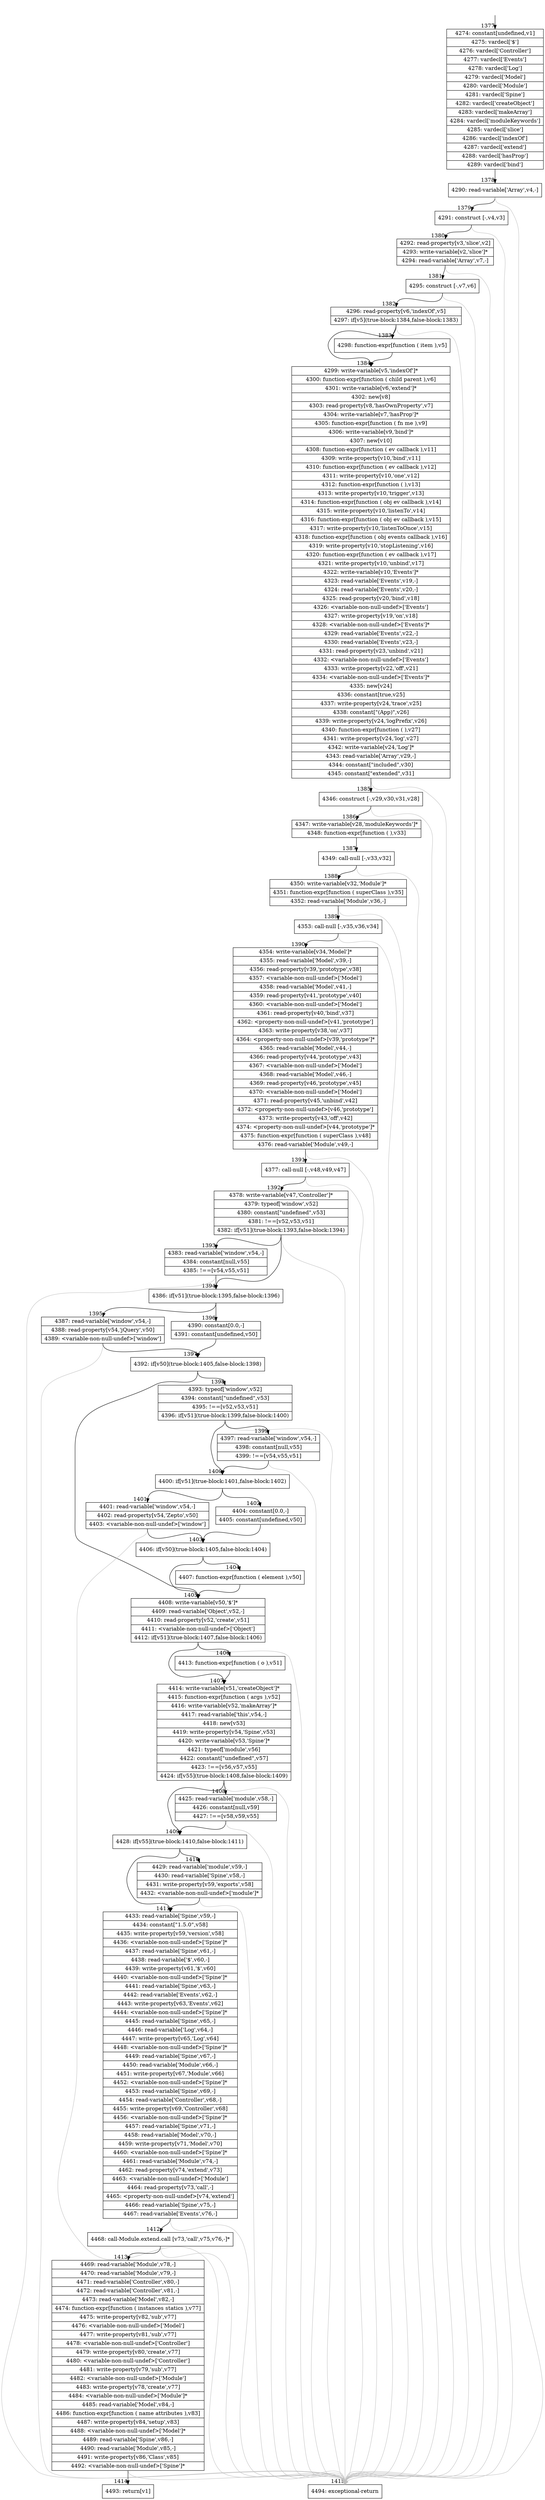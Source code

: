 digraph {
rankdir="TD"
BB_entry1[shape=none,label=""];
BB_entry1 -> BB1377 [tailport=s, headport=n, headlabel="    1377"]
BB1377 [shape=record label="{4274: constant[undefined,v1]|4275: vardecl['$']|4276: vardecl['Controller']|4277: vardecl['Events']|4278: vardecl['Log']|4279: vardecl['Model']|4280: vardecl['Module']|4281: vardecl['Spine']|4282: vardecl['createObject']|4283: vardecl['makeArray']|4284: vardecl['moduleKeywords']|4285: vardecl['slice']|4286: vardecl['indexOf']|4287: vardecl['extend']|4288: vardecl['hasProp']|4289: vardecl['bind']}" ] 
BB1377 -> BB1378 [tailport=s, headport=n, headlabel="      1378"]
BB1378 [shape=record label="{4290: read-variable['Array',v4,-]}" ] 
BB1378 -> BB1379 [tailport=s, headport=n, headlabel="      1379"]
BB1378 -> BB1415 [tailport=s, headport=n, color=gray, headlabel="      1415"]
BB1379 [shape=record label="{4291: construct [-,v4,v3]}" ] 
BB1379 -> BB1380 [tailport=s, headport=n, headlabel="      1380"]
BB1379 -> BB1415 [tailport=s, headport=n, color=gray]
BB1380 [shape=record label="{4292: read-property[v3,'slice',v2]|4293: write-variable[v2,'slice']*|4294: read-variable['Array',v7,-]}" ] 
BB1380 -> BB1381 [tailport=s, headport=n, headlabel="      1381"]
BB1380 -> BB1415 [tailport=s, headport=n, color=gray]
BB1381 [shape=record label="{4295: construct [-,v7,v6]}" ] 
BB1381 -> BB1382 [tailport=s, headport=n, headlabel="      1382"]
BB1381 -> BB1415 [tailport=s, headport=n, color=gray]
BB1382 [shape=record label="{4296: read-property[v6,'indexOf',v5]|4297: if[v5](true-block:1384,false-block:1383)}" ] 
BB1382 -> BB1384 [tailport=s, headport=n, headlabel="      1384"]
BB1382 -> BB1383 [tailport=s, headport=n, headlabel="      1383"]
BB1382 -> BB1415 [tailport=s, headport=n, color=gray]
BB1383 [shape=record label="{4298: function-expr[function ( item ),v5]}" ] 
BB1383 -> BB1384 [tailport=s, headport=n]
BB1384 [shape=record label="{4299: write-variable[v5,'indexOf']*|4300: function-expr[function ( child parent ),v6]|4301: write-variable[v6,'extend']*|4302: new[v8]|4303: read-property[v8,'hasOwnProperty',v7]|4304: write-variable[v7,'hasProp']*|4305: function-expr[function ( fn me ),v9]|4306: write-variable[v9,'bind']*|4307: new[v10]|4308: function-expr[function ( ev callback ),v11]|4309: write-property[v10,'bind',v11]|4310: function-expr[function ( ev callback ),v12]|4311: write-property[v10,'one',v12]|4312: function-expr[function ( ),v13]|4313: write-property[v10,'trigger',v13]|4314: function-expr[function ( obj ev callback ),v14]|4315: write-property[v10,'listenTo',v14]|4316: function-expr[function ( obj ev callback ),v15]|4317: write-property[v10,'listenToOnce',v15]|4318: function-expr[function ( obj events callback ),v16]|4319: write-property[v10,'stopListening',v16]|4320: function-expr[function ( ev callback ),v17]|4321: write-property[v10,'unbind',v17]|4322: write-variable[v10,'Events']*|4323: read-variable['Events',v19,-]|4324: read-variable['Events',v20,-]|4325: read-property[v20,'bind',v18]|4326: \<variable-non-null-undef\>['Events']|4327: write-property[v19,'on',v18]|4328: \<variable-non-null-undef\>['Events']*|4329: read-variable['Events',v22,-]|4330: read-variable['Events',v23,-]|4331: read-property[v23,'unbind',v21]|4332: \<variable-non-null-undef\>['Events']|4333: write-property[v22,'off',v21]|4334: \<variable-non-null-undef\>['Events']*|4335: new[v24]|4336: constant[true,v25]|4337: write-property[v24,'trace',v25]|4338: constant[\"(App)\",v26]|4339: write-property[v24,'logPrefix',v26]|4340: function-expr[function ( ),v27]|4341: write-property[v24,'log',v27]|4342: write-variable[v24,'Log']*|4343: read-variable['Array',v29,-]|4344: constant[\"included\",v30]|4345: constant[\"extended\",v31]}" ] 
BB1384 -> BB1385 [tailport=s, headport=n, headlabel="      1385"]
BB1384 -> BB1415 [tailport=s, headport=n, color=gray]
BB1385 [shape=record label="{4346: construct [-,v29,v30,v31,v28]}" ] 
BB1385 -> BB1386 [tailport=s, headport=n, headlabel="      1386"]
BB1385 -> BB1415 [tailport=s, headport=n, color=gray]
BB1386 [shape=record label="{4347: write-variable[v28,'moduleKeywords']*|4348: function-expr[function ( ),v33]}" ] 
BB1386 -> BB1387 [tailport=s, headport=n, headlabel="      1387"]
BB1387 [shape=record label="{4349: call-null [-,v33,v32]}" ] 
BB1387 -> BB1388 [tailport=s, headport=n, headlabel="      1388"]
BB1387 -> BB1415 [tailport=s, headport=n, color=gray]
BB1388 [shape=record label="{4350: write-variable[v32,'Module']*|4351: function-expr[function ( superClass ),v35]|4352: read-variable['Module',v36,-]}" ] 
BB1388 -> BB1389 [tailport=s, headport=n, headlabel="      1389"]
BB1388 -> BB1415 [tailport=s, headport=n, color=gray]
BB1389 [shape=record label="{4353: call-null [-,v35,v36,v34]}" ] 
BB1389 -> BB1390 [tailport=s, headport=n, headlabel="      1390"]
BB1389 -> BB1415 [tailport=s, headport=n, color=gray]
BB1390 [shape=record label="{4354: write-variable[v34,'Model']*|4355: read-variable['Model',v39,-]|4356: read-property[v39,'prototype',v38]|4357: \<variable-non-null-undef\>['Model']|4358: read-variable['Model',v41,-]|4359: read-property[v41,'prototype',v40]|4360: \<variable-non-null-undef\>['Model']|4361: read-property[v40,'bind',v37]|4362: \<property-non-null-undef\>[v41,'prototype']|4363: write-property[v38,'on',v37]|4364: \<property-non-null-undef\>[v39,'prototype']*|4365: read-variable['Model',v44,-]|4366: read-property[v44,'prototype',v43]|4367: \<variable-non-null-undef\>['Model']|4368: read-variable['Model',v46,-]|4369: read-property[v46,'prototype',v45]|4370: \<variable-non-null-undef\>['Model']|4371: read-property[v45,'unbind',v42]|4372: \<property-non-null-undef\>[v46,'prototype']|4373: write-property[v43,'off',v42]|4374: \<property-non-null-undef\>[v44,'prototype']*|4375: function-expr[function ( superClass ),v48]|4376: read-variable['Module',v49,-]}" ] 
BB1390 -> BB1391 [tailport=s, headport=n, headlabel="      1391"]
BB1390 -> BB1415 [tailport=s, headport=n, color=gray]
BB1391 [shape=record label="{4377: call-null [-,v48,v49,v47]}" ] 
BB1391 -> BB1392 [tailport=s, headport=n, headlabel="      1392"]
BB1391 -> BB1415 [tailport=s, headport=n, color=gray]
BB1392 [shape=record label="{4378: write-variable[v47,'Controller']*|4379: typeof['window',v52]|4380: constant[\"undefined\",v53]|4381: !==[v52,v53,v51]|4382: if[v51](true-block:1393,false-block:1394)}" ] 
BB1392 -> BB1394 [tailport=s, headport=n, headlabel="      1394"]
BB1392 -> BB1393 [tailport=s, headport=n, headlabel="      1393"]
BB1392 -> BB1415 [tailport=s, headport=n, color=gray]
BB1393 [shape=record label="{4383: read-variable['window',v54,-]|4384: constant[null,v55]|4385: !==[v54,v55,v51]}" ] 
BB1393 -> BB1394 [tailport=s, headport=n]
BB1393 -> BB1415 [tailport=s, headport=n, color=gray]
BB1394 [shape=record label="{4386: if[v51](true-block:1395,false-block:1396)}" ] 
BB1394 -> BB1395 [tailport=s, headport=n, headlabel="      1395"]
BB1394 -> BB1396 [tailport=s, headport=n, headlabel="      1396"]
BB1395 [shape=record label="{4387: read-variable['window',v54,-]|4388: read-property[v54,'jQuery',v50]|4389: \<variable-non-null-undef\>['window']}" ] 
BB1395 -> BB1397 [tailport=s, headport=n, headlabel="      1397"]
BB1395 -> BB1415 [tailport=s, headport=n, color=gray]
BB1396 [shape=record label="{4390: constant[0.0,-]|4391: constant[undefined,v50]}" ] 
BB1396 -> BB1397 [tailport=s, headport=n]
BB1397 [shape=record label="{4392: if[v50](true-block:1405,false-block:1398)}" ] 
BB1397 -> BB1405 [tailport=s, headport=n, headlabel="      1405"]
BB1397 -> BB1398 [tailport=s, headport=n, headlabel="      1398"]
BB1398 [shape=record label="{4393: typeof['window',v52]|4394: constant[\"undefined\",v53]|4395: !==[v52,v53,v51]|4396: if[v51](true-block:1399,false-block:1400)}" ] 
BB1398 -> BB1400 [tailport=s, headport=n, headlabel="      1400"]
BB1398 -> BB1399 [tailport=s, headport=n, headlabel="      1399"]
BB1398 -> BB1415 [tailport=s, headport=n, color=gray]
BB1399 [shape=record label="{4397: read-variable['window',v54,-]|4398: constant[null,v55]|4399: !==[v54,v55,v51]}" ] 
BB1399 -> BB1400 [tailport=s, headport=n]
BB1399 -> BB1415 [tailport=s, headport=n, color=gray]
BB1400 [shape=record label="{4400: if[v51](true-block:1401,false-block:1402)}" ] 
BB1400 -> BB1401 [tailport=s, headport=n, headlabel="      1401"]
BB1400 -> BB1402 [tailport=s, headport=n, headlabel="      1402"]
BB1401 [shape=record label="{4401: read-variable['window',v54,-]|4402: read-property[v54,'Zepto',v50]|4403: \<variable-non-null-undef\>['window']}" ] 
BB1401 -> BB1403 [tailport=s, headport=n, headlabel="      1403"]
BB1401 -> BB1415 [tailport=s, headport=n, color=gray]
BB1402 [shape=record label="{4404: constant[0.0,-]|4405: constant[undefined,v50]}" ] 
BB1402 -> BB1403 [tailport=s, headport=n]
BB1403 [shape=record label="{4406: if[v50](true-block:1405,false-block:1404)}" ] 
BB1403 -> BB1405 [tailport=s, headport=n]
BB1403 -> BB1404 [tailport=s, headport=n, headlabel="      1404"]
BB1404 [shape=record label="{4407: function-expr[function ( element ),v50]}" ] 
BB1404 -> BB1405 [tailport=s, headport=n]
BB1405 [shape=record label="{4408: write-variable[v50,'$']*|4409: read-variable['Object',v52,-]|4410: read-property[v52,'create',v51]|4411: \<variable-non-null-undef\>['Object']|4412: if[v51](true-block:1407,false-block:1406)}" ] 
BB1405 -> BB1407 [tailport=s, headport=n, headlabel="      1407"]
BB1405 -> BB1406 [tailport=s, headport=n, headlabel="      1406"]
BB1405 -> BB1415 [tailport=s, headport=n, color=gray]
BB1406 [shape=record label="{4413: function-expr[function ( o ),v51]}" ] 
BB1406 -> BB1407 [tailport=s, headport=n]
BB1407 [shape=record label="{4414: write-variable[v51,'createObject']*|4415: function-expr[function ( args ),v52]|4416: write-variable[v52,'makeArray']*|4417: read-variable['this',v54,-]|4418: new[v53]|4419: write-property[v54,'Spine',v53]|4420: write-variable[v53,'Spine']*|4421: typeof['module',v56]|4422: constant[\"undefined\",v57]|4423: !==[v56,v57,v55]|4424: if[v55](true-block:1408,false-block:1409)}" ] 
BB1407 -> BB1409 [tailport=s, headport=n, headlabel="      1409"]
BB1407 -> BB1408 [tailport=s, headport=n, headlabel="      1408"]
BB1407 -> BB1415 [tailport=s, headport=n, color=gray]
BB1408 [shape=record label="{4425: read-variable['module',v58,-]|4426: constant[null,v59]|4427: !==[v58,v59,v55]}" ] 
BB1408 -> BB1409 [tailport=s, headport=n]
BB1408 -> BB1415 [tailport=s, headport=n, color=gray]
BB1409 [shape=record label="{4428: if[v55](true-block:1410,false-block:1411)}" ] 
BB1409 -> BB1410 [tailport=s, headport=n, headlabel="      1410"]
BB1409 -> BB1411 [tailport=s, headport=n, headlabel="      1411"]
BB1410 [shape=record label="{4429: read-variable['module',v59,-]|4430: read-variable['Spine',v58,-]|4431: write-property[v59,'exports',v58]|4432: \<variable-non-null-undef\>['module']*}" ] 
BB1410 -> BB1411 [tailport=s, headport=n]
BB1410 -> BB1415 [tailport=s, headport=n, color=gray]
BB1411 [shape=record label="{4433: read-variable['Spine',v59,-]|4434: constant[\"1.5.0\",v58]|4435: write-property[v59,'version',v58]|4436: \<variable-non-null-undef\>['Spine']*|4437: read-variable['Spine',v61,-]|4438: read-variable['$',v60,-]|4439: write-property[v61,'$',v60]|4440: \<variable-non-null-undef\>['Spine']*|4441: read-variable['Spine',v63,-]|4442: read-variable['Events',v62,-]|4443: write-property[v63,'Events',v62]|4444: \<variable-non-null-undef\>['Spine']*|4445: read-variable['Spine',v65,-]|4446: read-variable['Log',v64,-]|4447: write-property[v65,'Log',v64]|4448: \<variable-non-null-undef\>['Spine']*|4449: read-variable['Spine',v67,-]|4450: read-variable['Module',v66,-]|4451: write-property[v67,'Module',v66]|4452: \<variable-non-null-undef\>['Spine']*|4453: read-variable['Spine',v69,-]|4454: read-variable['Controller',v68,-]|4455: write-property[v69,'Controller',v68]|4456: \<variable-non-null-undef\>['Spine']*|4457: read-variable['Spine',v71,-]|4458: read-variable['Model',v70,-]|4459: write-property[v71,'Model',v70]|4460: \<variable-non-null-undef\>['Spine']*|4461: read-variable['Module',v74,-]|4462: read-property[v74,'extend',v73]|4463: \<variable-non-null-undef\>['Module']|4464: read-property[v73,'call',-]|4465: \<property-non-null-undef\>[v74,'extend']|4466: read-variable['Spine',v75,-]|4467: read-variable['Events',v76,-]}" ] 
BB1411 -> BB1412 [tailport=s, headport=n, headlabel="      1412"]
BB1411 -> BB1415 [tailport=s, headport=n, color=gray]
BB1412 [shape=record label="{4468: call-Module.extend.call [v73,'call',v75,v76,-]*}" ] 
BB1412 -> BB1413 [tailport=s, headport=n, headlabel="      1413"]
BB1412 -> BB1415 [tailport=s, headport=n, color=gray]
BB1413 [shape=record label="{4469: read-variable['Module',v78,-]|4470: read-variable['Module',v79,-]|4471: read-variable['Controller',v80,-]|4472: read-variable['Controller',v81,-]|4473: read-variable['Model',v82,-]|4474: function-expr[function ( instances statics ),v77]|4475: write-property[v82,'sub',v77]|4476: \<variable-non-null-undef\>['Model']|4477: write-property[v81,'sub',v77]|4478: \<variable-non-null-undef\>['Controller']|4479: write-property[v80,'create',v77]|4480: \<variable-non-null-undef\>['Controller']|4481: write-property[v79,'sub',v77]|4482: \<variable-non-null-undef\>['Module']|4483: write-property[v78,'create',v77]|4484: \<variable-non-null-undef\>['Module']*|4485: read-variable['Model',v84,-]|4486: function-expr[function ( name attributes ),v83]|4487: write-property[v84,'setup',v83]|4488: \<variable-non-null-undef\>['Model']*|4489: read-variable['Spine',v86,-]|4490: read-variable['Module',v85,-]|4491: write-property[v86,'Class',v85]|4492: \<variable-non-null-undef\>['Spine']*}" ] 
BB1413 -> BB1414 [tailport=s, headport=n, headlabel="      1414"]
BB1413 -> BB1415 [tailport=s, headport=n, color=gray]
BB1414 [shape=record label="{4493: return[v1]}" ] 
BB1415 [shape=record label="{4494: exceptional-return}" ] 
//#$~ 1140
}

